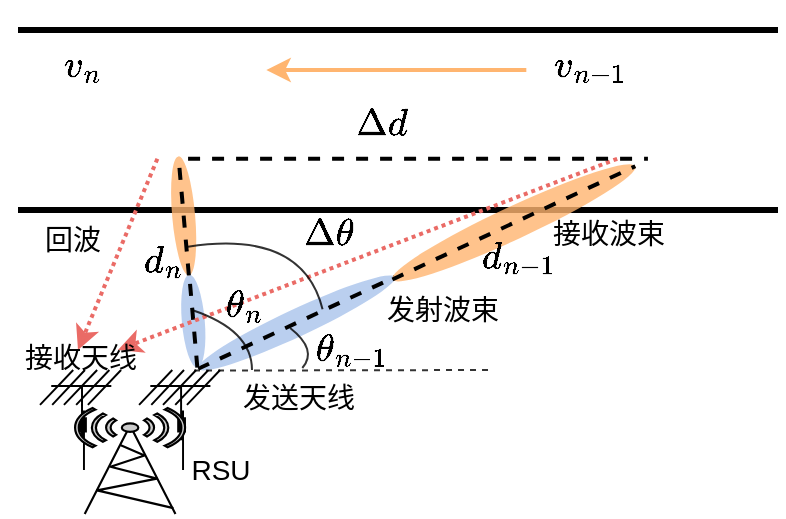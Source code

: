 <mxfile version="21.0.4" type="github">
  <diagram id="yLelaXO9gS1vnXNycFNf" name="第 1 页">
    <mxGraphModel dx="534" dy="313" grid="1" gridSize="10" guides="1" tooltips="1" connect="1" arrows="1" fold="1" page="1" pageScale="1" pageWidth="827" pageHeight="1169" math="1" shadow="0">
      <root>
        <mxCell id="0" />
        <mxCell id="1" parent="0" />
        <mxCell id="QIfcE2KOUsI6PZ53LAPx-4" value="" style="endArrow=none;html=1;rounded=0;strokeWidth=3;" parent="1" edge="1">
          <mxGeometry width="50" height="50" relative="1" as="geometry">
            <mxPoint x="120" y="100" as="sourcePoint" />
            <mxPoint x="500" y="100" as="targetPoint" />
          </mxGeometry>
        </mxCell>
        <mxCell id="QIfcE2KOUsI6PZ53LAPx-5" value="" style="endArrow=none;html=1;rounded=0;strokeWidth=3;startArrow=none;" parent="1" edge="1">
          <mxGeometry width="50" height="50" relative="1" as="geometry">
            <mxPoint x="120" y="190" as="sourcePoint" />
            <mxPoint x="500" y="190" as="targetPoint" />
          </mxGeometry>
        </mxCell>
        <mxCell id="QIfcE2KOUsI6PZ53LAPx-7" value="" style="shape=image;html=1;verticalAlign=top;verticalLabelPosition=bottom;labelBackgroundColor=#ffffff;imageAspect=0;aspect=fixed;image=https://cdn1.iconfinder.com/data/icons/cars-01-1/512/oldcar-128.png;flipH=1;points=[[0,0,0,0,0],[0.43,0.62,0,0,0],[0.55,0.62,0,0,0]];" parent="1" vertex="1">
          <mxGeometry x="132.08" y="85.03" width="128" height="128" as="geometry" />
        </mxCell>
        <mxCell id="QIfcE2KOUsI6PZ53LAPx-8" value="" style="shape=mxgraph.cisco.wireless.antenna;html=1;pointerEvents=1;dashed=0;fillColor=#036897;strokeColor=#ffffff;strokeWidth=2;verticalLabelPosition=bottom;verticalAlign=top;align=center;outlineConnect=0;" parent="1" vertex="1">
          <mxGeometry x="180.54" y="270" width="40.54" height="50" as="geometry" />
        </mxCell>
        <mxCell id="QIfcE2KOUsI6PZ53LAPx-15" value="" style="shape=mxgraph.cisco.wireless.antenna;html=1;pointerEvents=1;dashed=0;fillColor=#036897;strokeColor=#ffffff;strokeWidth=2;verticalLabelPosition=bottom;verticalAlign=top;align=center;outlineConnect=0;" parent="1" vertex="1">
          <mxGeometry x="131" y="270" width="40.54" height="50" as="geometry" />
        </mxCell>
        <mxCell id="QIfcE2KOUsI6PZ53LAPx-25" value="" style="fontColor=#0066CC;verticalAlign=top;verticalLabelPosition=bottom;labelPosition=center;align=center;html=1;outlineConnect=0;fillColor=#CCCCCC;strokeColor=#000000;gradientColor=none;gradientDirection=north;strokeWidth=2;shape=mxgraph.networks.radio_tower;" parent="1" vertex="1">
          <mxGeometry x="148.54" y="289" width="55" height="53" as="geometry" />
        </mxCell>
        <mxCell id="QIfcE2KOUsI6PZ53LAPx-47" value="" style="ellipse;whiteSpace=wrap;html=1;strokeColor=none;fillColor=#A9C4EB;opacity=80;rotation=-25;" parent="1" vertex="1">
          <mxGeometry x="204.99" y="239.6" width="108.46" height="13.75" as="geometry" />
        </mxCell>
        <mxCell id="QIfcE2KOUsI6PZ53LAPx-50" value="" style="endArrow=none;dashed=1;html=1;rounded=0;strokeColor=#000000;strokeWidth=2;exitX=0;exitY=0.5;exitDx=0;exitDy=0;entryX=1;entryY=0.5;entryDx=0;entryDy=0;" parent="1" source="QIfcE2KOUsI6PZ53LAPx-47" target="QIfcE2KOUsI6PZ53LAPx-47" edge="1">
          <mxGeometry width="50" height="50" relative="1" as="geometry">
            <mxPoint x="420" y="220" as="sourcePoint" />
            <mxPoint x="470" y="170" as="targetPoint" />
          </mxGeometry>
        </mxCell>
        <mxCell id="QIfcE2KOUsI6PZ53LAPx-52" value="" style="ellipse;whiteSpace=wrap;html=1;strokeColor=none;fillColor=#A9C4EB;opacity=80;rotation=-95;" parent="1" vertex="1">
          <mxGeometry x="184.33" y="239.81" width="46.63" height="11.47" as="geometry" />
        </mxCell>
        <mxCell id="QIfcE2KOUsI6PZ53LAPx-56" value="" style="ellipse;whiteSpace=wrap;html=1;strokeColor=none;fillColor=#FFB570;opacity=80;rotation=-95;" parent="1" vertex="1">
          <mxGeometry x="172.95" y="187.22" width="59.76" height="11.47" as="geometry" />
        </mxCell>
        <mxCell id="QIfcE2KOUsI6PZ53LAPx-68" value="" style="shape=image;html=1;verticalAlign=top;verticalLabelPosition=bottom;labelBackgroundColor=#ffffff;imageAspect=0;aspect=fixed;image=https://cdn1.iconfinder.com/data/icons/cars-01-1/512/oldcar-128.png;flipH=1;points=[[0,0,0,0,0],[0.43,0.62,0,0,0],[0.55,0.62,0,0,0]];" parent="1" vertex="1">
          <mxGeometry x="362" y="85.03" width="128" height="128" as="geometry" />
        </mxCell>
        <mxCell id="QIfcE2KOUsI6PZ53LAPx-57" value="" style="ellipse;whiteSpace=wrap;html=1;strokeColor=none;fillColor=#FFB570;opacity=80;rotation=-25;" parent="1" vertex="1">
          <mxGeometry x="300.93" y="188.22" width="134" height="16.39" as="geometry" />
        </mxCell>
        <mxCell id="QIfcE2KOUsI6PZ53LAPx-58" value="" style="endArrow=none;dashed=1;html=1;rounded=0;strokeColor=#000000;strokeWidth=2;entryX=1;entryY=0.5;entryDx=0;entryDy=0;exitX=0;exitY=0.5;exitDx=0;exitDy=0;" parent="1" source="QIfcE2KOUsI6PZ53LAPx-57" target="QIfcE2KOUsI6PZ53LAPx-57" edge="1">
          <mxGeometry width="50" height="50" relative="1" as="geometry">
            <mxPoint x="270" y="280" as="sourcePoint" />
            <mxPoint x="320" y="230" as="targetPoint" />
          </mxGeometry>
        </mxCell>
        <mxCell id="QIfcE2KOUsI6PZ53LAPx-59" value="" style="endArrow=none;dashed=1;html=1;rounded=0;strokeColor=#000000;strokeWidth=2;exitX=0;exitY=0.5;exitDx=0;exitDy=0;entryX=1;entryY=0.5;entryDx=0;entryDy=0;" parent="1" source="QIfcE2KOUsI6PZ53LAPx-52" target="QIfcE2KOUsI6PZ53LAPx-52" edge="1">
          <mxGeometry width="50" height="50" relative="1" as="geometry">
            <mxPoint x="270" y="280" as="sourcePoint" />
            <mxPoint x="220" y="230" as="targetPoint" />
          </mxGeometry>
        </mxCell>
        <mxCell id="QIfcE2KOUsI6PZ53LAPx-60" value="" style="endArrow=none;dashed=1;html=1;rounded=0;strokeColor=#000000;strokeWidth=2;exitX=0;exitY=0.5;exitDx=0;exitDy=0;entryX=1;entryY=0.5;entryDx=0;entryDy=0;" parent="1" source="QIfcE2KOUsI6PZ53LAPx-56" target="QIfcE2KOUsI6PZ53LAPx-56" edge="1">
          <mxGeometry width="50" height="50" relative="1" as="geometry">
            <mxPoint x="205.338" y="219.347" as="sourcePoint" />
            <mxPoint x="290" y="170" as="targetPoint" />
          </mxGeometry>
        </mxCell>
        <mxCell id="QIfcE2KOUsI6PZ53LAPx-62" value="" style="endArrow=classic;html=1;rounded=0;strokeColor=#EA6B66;strokeWidth=2;dashed=1;dashPattern=1 1;exitX=0.55;exitY=0.62;exitDx=0;exitDy=0;exitPerimeter=0;" parent="1" source="QIfcE2KOUsI6PZ53LAPx-68" edge="1">
          <mxGeometry width="50" height="50" relative="1" as="geometry">
            <mxPoint x="600" y="160" as="sourcePoint" />
            <mxPoint x="170" y="260" as="targetPoint" />
          </mxGeometry>
        </mxCell>
        <mxCell id="QIfcE2KOUsI6PZ53LAPx-63" value="" style="endArrow=classic;html=1;rounded=0;strokeColor=#EA6B66;strokeWidth=2;dashed=1;dashPattern=1 1;exitX=0.55;exitY=0.62;exitDx=0;exitDy=0;exitPerimeter=0;" parent="1" source="QIfcE2KOUsI6PZ53LAPx-7" edge="1">
          <mxGeometry width="50" height="50" relative="1" as="geometry">
            <mxPoint x="200" y="150" as="sourcePoint" />
            <mxPoint x="150" y="260" as="targetPoint" />
          </mxGeometry>
        </mxCell>
        <mxCell id="QIfcE2KOUsI6PZ53LAPx-64" value="" style="endArrow=none;dashed=1;html=1;rounded=0;strokeColor=#000000;strokeWidth=1;opacity=80;" parent="1" edge="1">
          <mxGeometry width="50" height="50" relative="1" as="geometry">
            <mxPoint x="208.01" y="270.31" as="sourcePoint" />
            <mxPoint x="358" y="270" as="targetPoint" />
          </mxGeometry>
        </mxCell>
        <mxCell id="QIfcE2KOUsI6PZ53LAPx-66" value="" style="curved=1;endArrow=none;html=1;rounded=0;strokeColor=#000000;strokeWidth=1;opacity=80;endFill=0;" parent="1" edge="1">
          <mxGeometry width="50" height="50" relative="1" as="geometry">
            <mxPoint x="262.16" y="269" as="sourcePoint" />
            <mxPoint x="256.08" y="249" as="targetPoint" />
            <Array as="points">
              <mxPoint x="270" y="260" />
            </Array>
          </mxGeometry>
        </mxCell>
        <mxCell id="QIfcE2KOUsI6PZ53LAPx-67" value="" style="endArrow=none;dashed=1;html=1;rounded=0;strokeColor=#000000;strokeWidth=2;entryX=0.43;entryY=0.62;entryDx=0;entryDy=0;entryPerimeter=0;exitX=0.43;exitY=0.62;exitDx=0;exitDy=0;exitPerimeter=0;" parent="1" source="QIfcE2KOUsI6PZ53LAPx-7" target="QIfcE2KOUsI6PZ53LAPx-68" edge="1">
          <mxGeometry width="50" height="50" relative="1" as="geometry">
            <mxPoint x="320" y="160" as="sourcePoint" />
            <mxPoint x="606" y="160" as="targetPoint" />
          </mxGeometry>
        </mxCell>
        <mxCell id="QIfcE2KOUsI6PZ53LAPx-69" value="&lt;font style=&quot;font-size: 16px;&quot;&gt;$$\theta_{n-1}$$&lt;/font&gt;" style="text;html=1;resizable=0;autosize=1;align=center;verticalAlign=middle;points=[];fillColor=none;strokeColor=none;rounded=0;opacity=80;fontSize=20;" parent="1" vertex="1">
          <mxGeometry x="221.08" y="244.77" width="130" height="30" as="geometry" />
        </mxCell>
        <mxCell id="2lejhlqqJ523gHn0EPpr-3" value="&lt;font face=&quot;宋体&quot; style=&quot;font-size: 14px;&quot;&gt;发射波束&lt;/font&gt;" style="text;html=1;resizable=0;autosize=1;align=center;verticalAlign=middle;points=[];fillColor=none;strokeColor=none;rounded=0;opacity=80;" parent="1" vertex="1">
          <mxGeometry x="291.54" y="226.28" width="80" height="30" as="geometry" />
        </mxCell>
        <mxCell id="2lejhlqqJ523gHn0EPpr-4" value="&lt;font face=&quot;宋体&quot; style=&quot;font-size: 14px;&quot;&gt;接收波束&lt;/font&gt;" style="text;html=1;resizable=0;autosize=1;align=center;verticalAlign=middle;points=[];fillColor=none;strokeColor=none;rounded=0;opacity=80;" parent="1" vertex="1">
          <mxGeometry x="375.0" y="188.03" width="80" height="30" as="geometry" />
        </mxCell>
        <mxCell id="2lejhlqqJ523gHn0EPpr-5" value="&lt;div style=&quot;text-align: center;&quot;&gt;&lt;span style=&quot;background-color: initial;&quot;&gt;&lt;font style=&quot;font-size: 16px;&quot;&gt;$$\Delta d$$&lt;/font&gt;&lt;/span&gt;&lt;/div&gt;" style="text;whiteSpace=wrap;html=1;fontSize=20;" parent="1" vertex="1">
          <mxGeometry x="286.54" y="115.03" width="80" height="30" as="geometry" />
        </mxCell>
        <mxCell id="2lejhlqqJ523gHn0EPpr-6" value="&lt;div style=&quot;text-align: center;&quot;&gt;&lt;span style=&quot;background-color: initial;&quot;&gt;&lt;font style=&quot;font-size: 16px;&quot;&gt;$$d_{n-1}$$&lt;/font&gt;&lt;/span&gt;&lt;/div&gt;" style="text;whiteSpace=wrap;html=1;fontSize=20;" parent="1" vertex="1">
          <mxGeometry x="350" y="181.41" width="80" height="30" as="geometry" />
        </mxCell>
        <mxCell id="2lejhlqqJ523gHn0EPpr-7" value="&lt;div style=&quot;text-align: center;&quot;&gt;&lt;span style=&quot;background-color: initial;&quot;&gt;&lt;font style=&quot;font-size: 16px;&quot;&gt;$$d_{n}$$&lt;/font&gt;&lt;/span&gt;&lt;/div&gt;" style="text;whiteSpace=wrap;html=1;fontSize=20;" parent="1" vertex="1">
          <mxGeometry x="180.54" y="183.03" width="80" height="30" as="geometry" />
        </mxCell>
        <mxCell id="2lejhlqqJ523gHn0EPpr-8" value="" style="endArrow=classic;html=1;rounded=0;fontSize=20;strokeWidth=2;fontColor=#EA6B66;strokeColor=#FFB570;" parent="1" edge="1">
          <mxGeometry width="50" height="50" relative="1" as="geometry">
            <mxPoint x="374.16" y="120" as="sourcePoint" />
            <mxPoint x="244.16" y="120" as="targetPoint" />
          </mxGeometry>
        </mxCell>
        <mxCell id="2lejhlqqJ523gHn0EPpr-10" value="&lt;div style=&quot;text-align: center;&quot;&gt;&lt;span style=&quot;background-color: initial;&quot;&gt;&lt;font style=&quot;font-size: 16px;&quot;&gt;$$v_{n}$$&lt;/font&gt;&lt;/span&gt;&lt;/div&gt;" style="text;whiteSpace=wrap;html=1;fontSize=20;" parent="1" vertex="1">
          <mxGeometry x="141.08" y="85.03" width="80" height="30" as="geometry" />
        </mxCell>
        <mxCell id="2lejhlqqJ523gHn0EPpr-11" value="&lt;div style=&quot;text-align: center;&quot;&gt;&lt;span style=&quot;background-color: initial;&quot;&gt;&lt;font style=&quot;font-size: 16px;&quot;&gt;$$v_{n-1}$$&lt;/font&gt;&lt;/span&gt;&lt;/div&gt;" style="text;whiteSpace=wrap;html=1;fontSize=20;" parent="1" vertex="1">
          <mxGeometry x="386" y="85.03" width="80" height="30" as="geometry" />
        </mxCell>
        <mxCell id="2lejhlqqJ523gHn0EPpr-12" value="&lt;span style=&quot;font-size: 14px;&quot;&gt;发送天线&lt;/span&gt;" style="text;html=1;resizable=0;autosize=1;align=center;verticalAlign=middle;points=[];fillColor=none;strokeColor=none;rounded=0;opacity=80;fontFamily=宋体;" parent="1" vertex="1">
          <mxGeometry x="219.99" y="269.77" width="80" height="30" as="geometry" />
        </mxCell>
        <mxCell id="2lejhlqqJ523gHn0EPpr-13" value="&lt;font style=&quot;font-size: 14px;&quot;&gt;接收天线&lt;/font&gt;" style="text;html=1;resizable=0;autosize=1;align=center;verticalAlign=middle;points=[];fillColor=none;strokeColor=none;rounded=0;opacity=80;fontFamily=宋体;" parent="1" vertex="1">
          <mxGeometry x="111.27" y="249.77" width="80" height="30" as="geometry" />
        </mxCell>
        <mxCell id="2lejhlqqJ523gHn0EPpr-14" value="&lt;font style=&quot;font-size: 16px;&quot;&gt;$$\theta_{n}$$&lt;/font&gt;" style="text;html=1;resizable=0;autosize=1;align=center;verticalAlign=middle;points=[];fillColor=none;strokeColor=none;rounded=0;opacity=80;fontSize=20;" parent="1" vertex="1">
          <mxGeometry x="172.95" y="223.35" width="120" height="30" as="geometry" />
        </mxCell>
        <mxCell id="2lejhlqqJ523gHn0EPpr-15" value="&lt;font style=&quot;font-size: 16px;&quot;&gt;$$\Delta\theta$$&lt;/font&gt;" style="text;html=1;resizable=0;autosize=1;align=center;verticalAlign=middle;points=[];fillColor=none;strokeColor=none;rounded=0;opacity=80;fontSize=20;" parent="1" vertex="1">
          <mxGeometry x="210" y="187.22" width="130" height="30" as="geometry" />
        </mxCell>
        <mxCell id="2lejhlqqJ523gHn0EPpr-16" value="" style="curved=1;endArrow=none;html=1;rounded=0;strokeColor=#000000;strokeWidth=1;opacity=80;endFill=0;" parent="1" edge="1">
          <mxGeometry width="50" height="50" relative="1" as="geometry">
            <mxPoint x="237" y="270" as="sourcePoint" />
            <mxPoint x="207" y="240" as="targetPoint" />
            <Array as="points">
              <mxPoint x="237" y="250" />
            </Array>
          </mxGeometry>
        </mxCell>
        <mxCell id="2lejhlqqJ523gHn0EPpr-17" value="" style="curved=1;endArrow=none;html=1;rounded=0;strokeColor=#000000;strokeWidth=1;opacity=80;endFill=0;" parent="1" edge="1">
          <mxGeometry width="50" height="50" relative="1" as="geometry">
            <mxPoint x="272.28" y="239.6" as="sourcePoint" />
            <mxPoint x="204.99" y="208.32" as="targetPoint" />
            <Array as="points">
              <mxPoint x="262.28" y="199.6" />
            </Array>
          </mxGeometry>
        </mxCell>
        <mxCell id="841nLVmWUtgcIs3Pq3GT-4" value="&lt;font style=&quot;font-size: 14px;&quot;&gt;回波&lt;/font&gt;" style="text;html=1;resizable=0;autosize=1;align=center;verticalAlign=middle;points=[];fillColor=none;strokeColor=none;rounded=0;opacity=80;fontFamily=宋体;" parent="1" vertex="1">
          <mxGeometry x="121.54" y="190.68" width="50" height="30" as="geometry" />
        </mxCell>
        <mxCell id="841nLVmWUtgcIs3Pq3GT-6" value="&lt;span style=&quot;font-size: 14px;&quot;&gt;RSU&lt;/span&gt;" style="text;html=1;resizable=0;autosize=1;align=center;verticalAlign=middle;points=[];fillColor=none;strokeColor=none;rounded=0;opacity=80;" parent="1" vertex="1">
          <mxGeometry x="195.54" y="310" width="50" height="20" as="geometry" />
        </mxCell>
      </root>
    </mxGraphModel>
  </diagram>
</mxfile>

